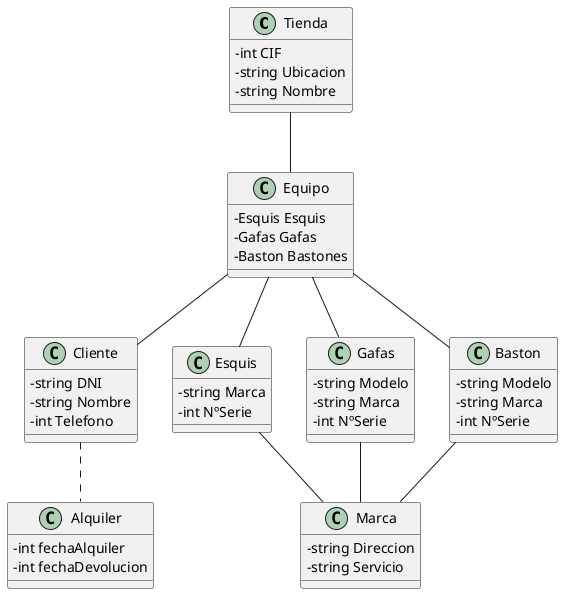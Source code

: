 @startuml Ejercicio3
' La siguiente linia es para que al poner - delante de las clases para hacerlas privadas no te salga un cuadrado
skinparam classAttributeIconSize 0  
'Aqui se definen las clases
class Tienda
{
    -int CIF
    -string Ubicacion
    -string Nombre
}
class Equipo
{
    -Esquis Esquis
    -Gafas Gafas
    -Baston Bastones
}
class Cliente
{
    -string DNI
    -string Nombre
    -int Telefono
}
class Alquiler
{
    -int fechaAlquiler
    -int fechaDevolucion
}

class Esquis
{
    -string Marca
    -int NºSerie
}
class Gafas 
{
    -string Modelo
    -string Marca
    -int NºSerie
}
class Baston
{
    -string Modelo
    -string Marca
    -int NºSerie
}
class Marca
{
    -string Direccion
    -string Servicio
}
' Aqui se enlazan las clases
Tienda -- Equipo
Equipo -- Cliente
Cliente .. Alquiler
Equipo -- Esquis
Equipo -- Gafas
Equipo -- Baston
Esquis -- Marca
Gafas -- Marca
Baston -- Marca
@enduml